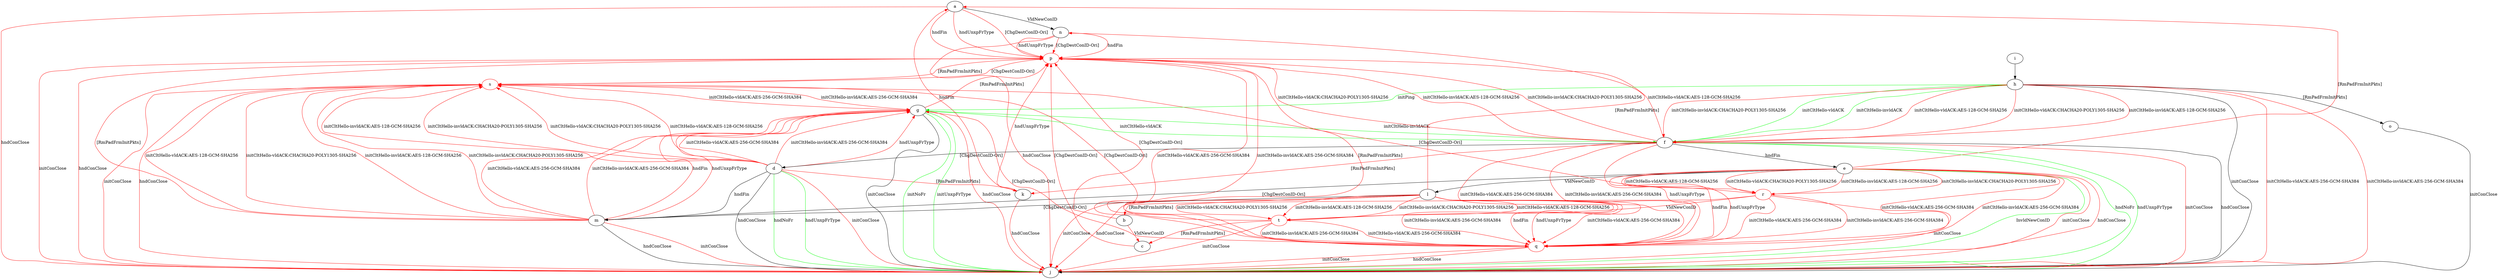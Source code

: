 digraph "" {
	a -> j	[key=0,
		color=red,
		label="hndConClose "];
	a -> n	[key=0,
		label="VldNewConID "];
	p	[color=red];
	a -> p	[key=0,
		color=red,
		label="hndFin "];
	a -> p	[key=1,
		color=red,
		label="hndUnxpFrType "];
	a -> p	[key=2,
		color=red,
		label="[ChgDestConID-Ori] "];
	b -> c	[key=0,
		color=red,
		label="VldNewConID "];
	b -> p	[key=0,
		color=red,
		label="[ChgDestConID-Ori] "];
	c -> p	[key=0,
		color=red,
		label="[ChgDestConID-Ori] "];
	d -> g	[key=0,
		color=red,
		label="initCltHello-vldACK:AES-256-GCM-SHA384 "];
	d -> g	[key=1,
		color=red,
		label="initCltHello-invldACK:AES-256-GCM-SHA384 "];
	d -> g	[key=2,
		color=red,
		label="hndUnxpFrType "];
	d -> j	[key=0,
		label="hndConClose "];
	d -> j	[key=1,
		color=green,
		label="hndNoFr "];
	d -> j	[key=2,
		color=green,
		label="hndUnxpFrType "];
	d -> j	[key=3,
		color=red,
		label="initConClose "];
	d -> k	[key=0,
		color=red,
		label="[RmPadFrmInitPkts] "];
	d -> m	[key=0,
		label="hndFin "];
	s	[color=red];
	d -> s	[key=0,
		color=red,
		label="initCltHello-vldACK:AES-128-GCM-SHA256 "];
	d -> s	[key=1,
		color=red,
		label="initCltHello-vldACK:CHACHA20-POLY1305-SHA256 "];
	d -> s	[key=2,
		color=red,
		label="initCltHello-invldACK:AES-128-GCM-SHA256 "];
	d -> s	[key=3,
		color=red,
		label="initCltHello-invldACK:CHACHA20-POLY1305-SHA256 "];
	e -> a	[key=0,
		color=red,
		label="[RmPadFrmInitPkts] "];
	e -> j	[key=0,
		color=green,
		label="InvldNewConID "];
	e -> j	[key=1,
		color=red,
		label="initConClose "];
	e -> j	[key=2,
		color=red,
		label="hndConClose "];
	e -> l	[key=0,
		label="VldNewConID "];
	e -> m	[key=0,
		label="[ChgDestConID-Ori] "];
	q	[color=red];
	e -> q	[key=0,
		color=red,
		label="initCltHello-vldACK:AES-256-GCM-SHA384 "];
	e -> q	[key=1,
		color=red,
		label="initCltHello-invldACK:AES-256-GCM-SHA384 "];
	e -> q	[key=2,
		color=red,
		label="hndFin "];
	e -> q	[key=3,
		color=red,
		label="hndUnxpFrType "];
	r	[color=red];
	e -> r	[key=0,
		color=red,
		label="initCltHello-vldACK:AES-128-GCM-SHA256 "];
	e -> r	[key=1,
		color=red,
		label="initCltHello-vldACK:CHACHA20-POLY1305-SHA256 "];
	e -> r	[key=2,
		color=red,
		label="initCltHello-invldACK:AES-128-GCM-SHA256 "];
	e -> r	[key=3,
		color=red,
		label="initCltHello-invldACK:CHACHA20-POLY1305-SHA256 "];
	f -> d	[key=0,
		label="[ChgDestConID-Ori] "];
	f -> e	[key=0,
		label="hndFin "];
	f -> j	[key=0,
		label="hndConClose "];
	f -> j	[key=1,
		color=green,
		label="hndNoFr "];
	f -> j	[key=2,
		color=green,
		label="hndUnxpFrType "];
	f -> j	[key=3,
		color=red,
		label="initConClose "];
	f -> k	[key=0,
		color=red,
		label="[RmPadFrmInitPkts] "];
	f -> p	[key=0,
		color=red,
		label="initCltHello-vldACK:AES-128-GCM-SHA256 "];
	f -> p	[key=1,
		color=red,
		label="initCltHello-vldACK:CHACHA20-POLY1305-SHA256 "];
	f -> p	[key=2,
		color=red,
		label="initCltHello-invldACK:AES-128-GCM-SHA256 "];
	f -> p	[key=3,
		color=red,
		label="initCltHello-invldACK:CHACHA20-POLY1305-SHA256 "];
	f -> q	[key=0,
		color=red,
		label="initCltHello-vldACK:AES-256-GCM-SHA384 "];
	f -> q	[key=1,
		color=red,
		label="initCltHello-invldACK:AES-256-GCM-SHA384 "];
	f -> q	[key=2,
		color=red,
		label="hndUnxpFrType "];
	g -> f	[key=0,
		color=green,
		label="initCltHello-vldACK "];
	g -> f	[key=1,
		color=green,
		label="initCltHello-invldACK "];
	g -> j	[key=0,
		label="initConClose "];
	g -> j	[key=1,
		color=green,
		label="initNoFr "];
	g -> j	[key=2,
		color=green,
		label="initUnxpFrType "];
	g -> j	[key=3,
		color=red,
		label="hndConClose "];
	g -> p	[key=0,
		color=red,
		label="[RmPadFrmInitPkts] "];
	h -> f	[key=0,
		color=green,
		label="initCltHello-vldACK "];
	h -> f	[key=1,
		color=green,
		label="initCltHello-invldACK "];
	h -> f	[key=2,
		color=red,
		label="initCltHello-vldACK:AES-128-GCM-SHA256 "];
	h -> f	[key=3,
		color=red,
		label="initCltHello-vldACK:CHACHA20-POLY1305-SHA256 "];
	h -> f	[key=4,
		color=red,
		label="initCltHello-invldACK:AES-128-GCM-SHA256 "];
	h -> f	[key=5,
		color=red,
		label="initCltHello-invldACK:CHACHA20-POLY1305-SHA256 "];
	h -> g	[key=0,
		color=green,
		label="initPing "];
	h -> j	[key=0,
		label="initConClose "];
	h -> j	[key=1,
		color=red,
		label="initCltHello-vldACK:AES-256-GCM-SHA384 "];
	h -> j	[key=2,
		color=red,
		label="initCltHello-invldACK:AES-256-GCM-SHA384 "];
	h -> o	[key=0,
		label="[RmPadFrmInitPkts] "];
	i -> h	[key=0];
	k -> a	[key=0,
		color=red,
		label="hndFin "];
	k -> j	[key=0,
		color=red,
		label="hndConClose "];
	k -> p	[key=0,
		color=red,
		label="hndUnxpFrType "];
	l -> j	[key=0,
		color=red,
		label="initConClose "];
	l -> j	[key=1,
		color=red,
		label="hndConClose "];
	l -> m	[key=0,
		label="[ChgDestConID-Ori] "];
	l -> n	[key=0,
		color=red,
		label="[RmPadFrmInitPkts] "];
	l -> q	[key=0,
		color=red,
		label="initCltHello-vldACK:AES-256-GCM-SHA384 "];
	l -> q	[key=1,
		color=red,
		label="initCltHello-invldACK:AES-256-GCM-SHA384 "];
	l -> q	[key=2,
		color=red,
		label="hndFin "];
	l -> q	[key=3,
		color=red,
		label="hndUnxpFrType "];
	t	[color=red];
	l -> t	[key=0,
		color=red,
		label="initCltHello-vldACK:AES-128-GCM-SHA256 "];
	l -> t	[key=1,
		color=red,
		label="initCltHello-vldACK:CHACHA20-POLY1305-SHA256 "];
	l -> t	[key=2,
		color=red,
		label="initCltHello-invldACK:AES-128-GCM-SHA256 "];
	l -> t	[key=3,
		color=red,
		label="initCltHello-invldACK:CHACHA20-POLY1305-SHA256 "];
	m -> g	[key=0,
		color=red,
		label="initCltHello-vldACK:AES-256-GCM-SHA384 "];
	m -> g	[key=1,
		color=red,
		label="initCltHello-invldACK:AES-256-GCM-SHA384 "];
	m -> g	[key=2,
		color=red,
		label="hndFin "];
	m -> g	[key=3,
		color=red,
		label="hndUnxpFrType "];
	m -> j	[key=0,
		label="hndConClose "];
	m -> j	[key=1,
		color=red,
		label="initConClose "];
	m -> p	[key=0,
		color=red,
		label="[RmPadFrmInitPkts] "];
	m -> s	[key=0,
		color=red,
		label="initCltHello-vldACK:AES-128-GCM-SHA256 "];
	m -> s	[key=1,
		color=red,
		label="initCltHello-vldACK:CHACHA20-POLY1305-SHA256 "];
	m -> s	[key=2,
		color=red,
		label="initCltHello-invldACK:AES-128-GCM-SHA256 "];
	m -> s	[key=3,
		color=red,
		label="initCltHello-invldACK:CHACHA20-POLY1305-SHA256 "];
	n -> j	[key=0,
		color=red,
		label="hndConClose "];
	n -> p	[key=0,
		color=red,
		label="hndFin "];
	n -> p	[key=1,
		color=red,
		label="hndUnxpFrType "];
	n -> p	[key=2,
		color=red,
		label="[ChgDestConID-Ori] "];
	o -> j	[key=0,
		label="initConClose "];
	p -> j	[key=0,
		color=red,
		label="initConClose "];
	p -> j	[key=1,
		color=red,
		label="hndConClose "];
	p -> q	[key=0,
		color=red,
		label="initCltHello-vldACK:AES-256-GCM-SHA384 "];
	p -> q	[key=1,
		color=red,
		label="initCltHello-invldACK:AES-256-GCM-SHA384 "];
	p -> s	[key=0,
		color=red,
		label="[ChgDestConID-Ori] "];
	q -> g	[key=0,
		color=red,
		label="[ChgDestConID-Ori] "];
	q -> j	[key=0,
		color=red,
		label="initConClose "];
	q -> j	[key=1,
		color=red,
		label="hndConClose "];
	q -> p	[key=0,
		color=red,
		label="[RmPadFrmInitPkts] "];
	r -> b	[key=0,
		color=red,
		label="[RmPadFrmInitPkts] "];
	r -> j	[key=0,
		color=red,
		label="initConClose "];
	r -> q	[key=0,
		color=red,
		label="initCltHello-vldACK:AES-256-GCM-SHA384 "];
	r -> q	[key=1,
		color=red,
		label="initCltHello-invldACK:AES-256-GCM-SHA384 "];
	r -> s	[key=0,
		color=red,
		label="[ChgDestConID-Ori] "];
	r -> t	[key=0,
		color=red,
		label="VldNewConID "];
	s -> g	[key=0,
		color=red,
		label="initCltHello-vldACK:AES-256-GCM-SHA384 "];
	s -> g	[key=1,
		color=red,
		label="initCltHello-invldACK:AES-256-GCM-SHA384 "];
	s -> j	[key=0,
		color=red,
		label="initConClose "];
	s -> j	[key=1,
		color=red,
		label="hndConClose "];
	s -> p	[key=0,
		color=red,
		label="[RmPadFrmInitPkts] "];
	t -> c	[key=0,
		color=red,
		label="[RmPadFrmInitPkts] "];
	t -> j	[key=0,
		color=red,
		label="initConClose "];
	t -> q	[key=0,
		color=red,
		label="initCltHello-vldACK:AES-256-GCM-SHA384 "];
	t -> q	[key=1,
		color=red,
		label="initCltHello-invldACK:AES-256-GCM-SHA384 "];
	t -> s	[key=0,
		color=red,
		label="[ChgDestConID-Ori] "];
}
